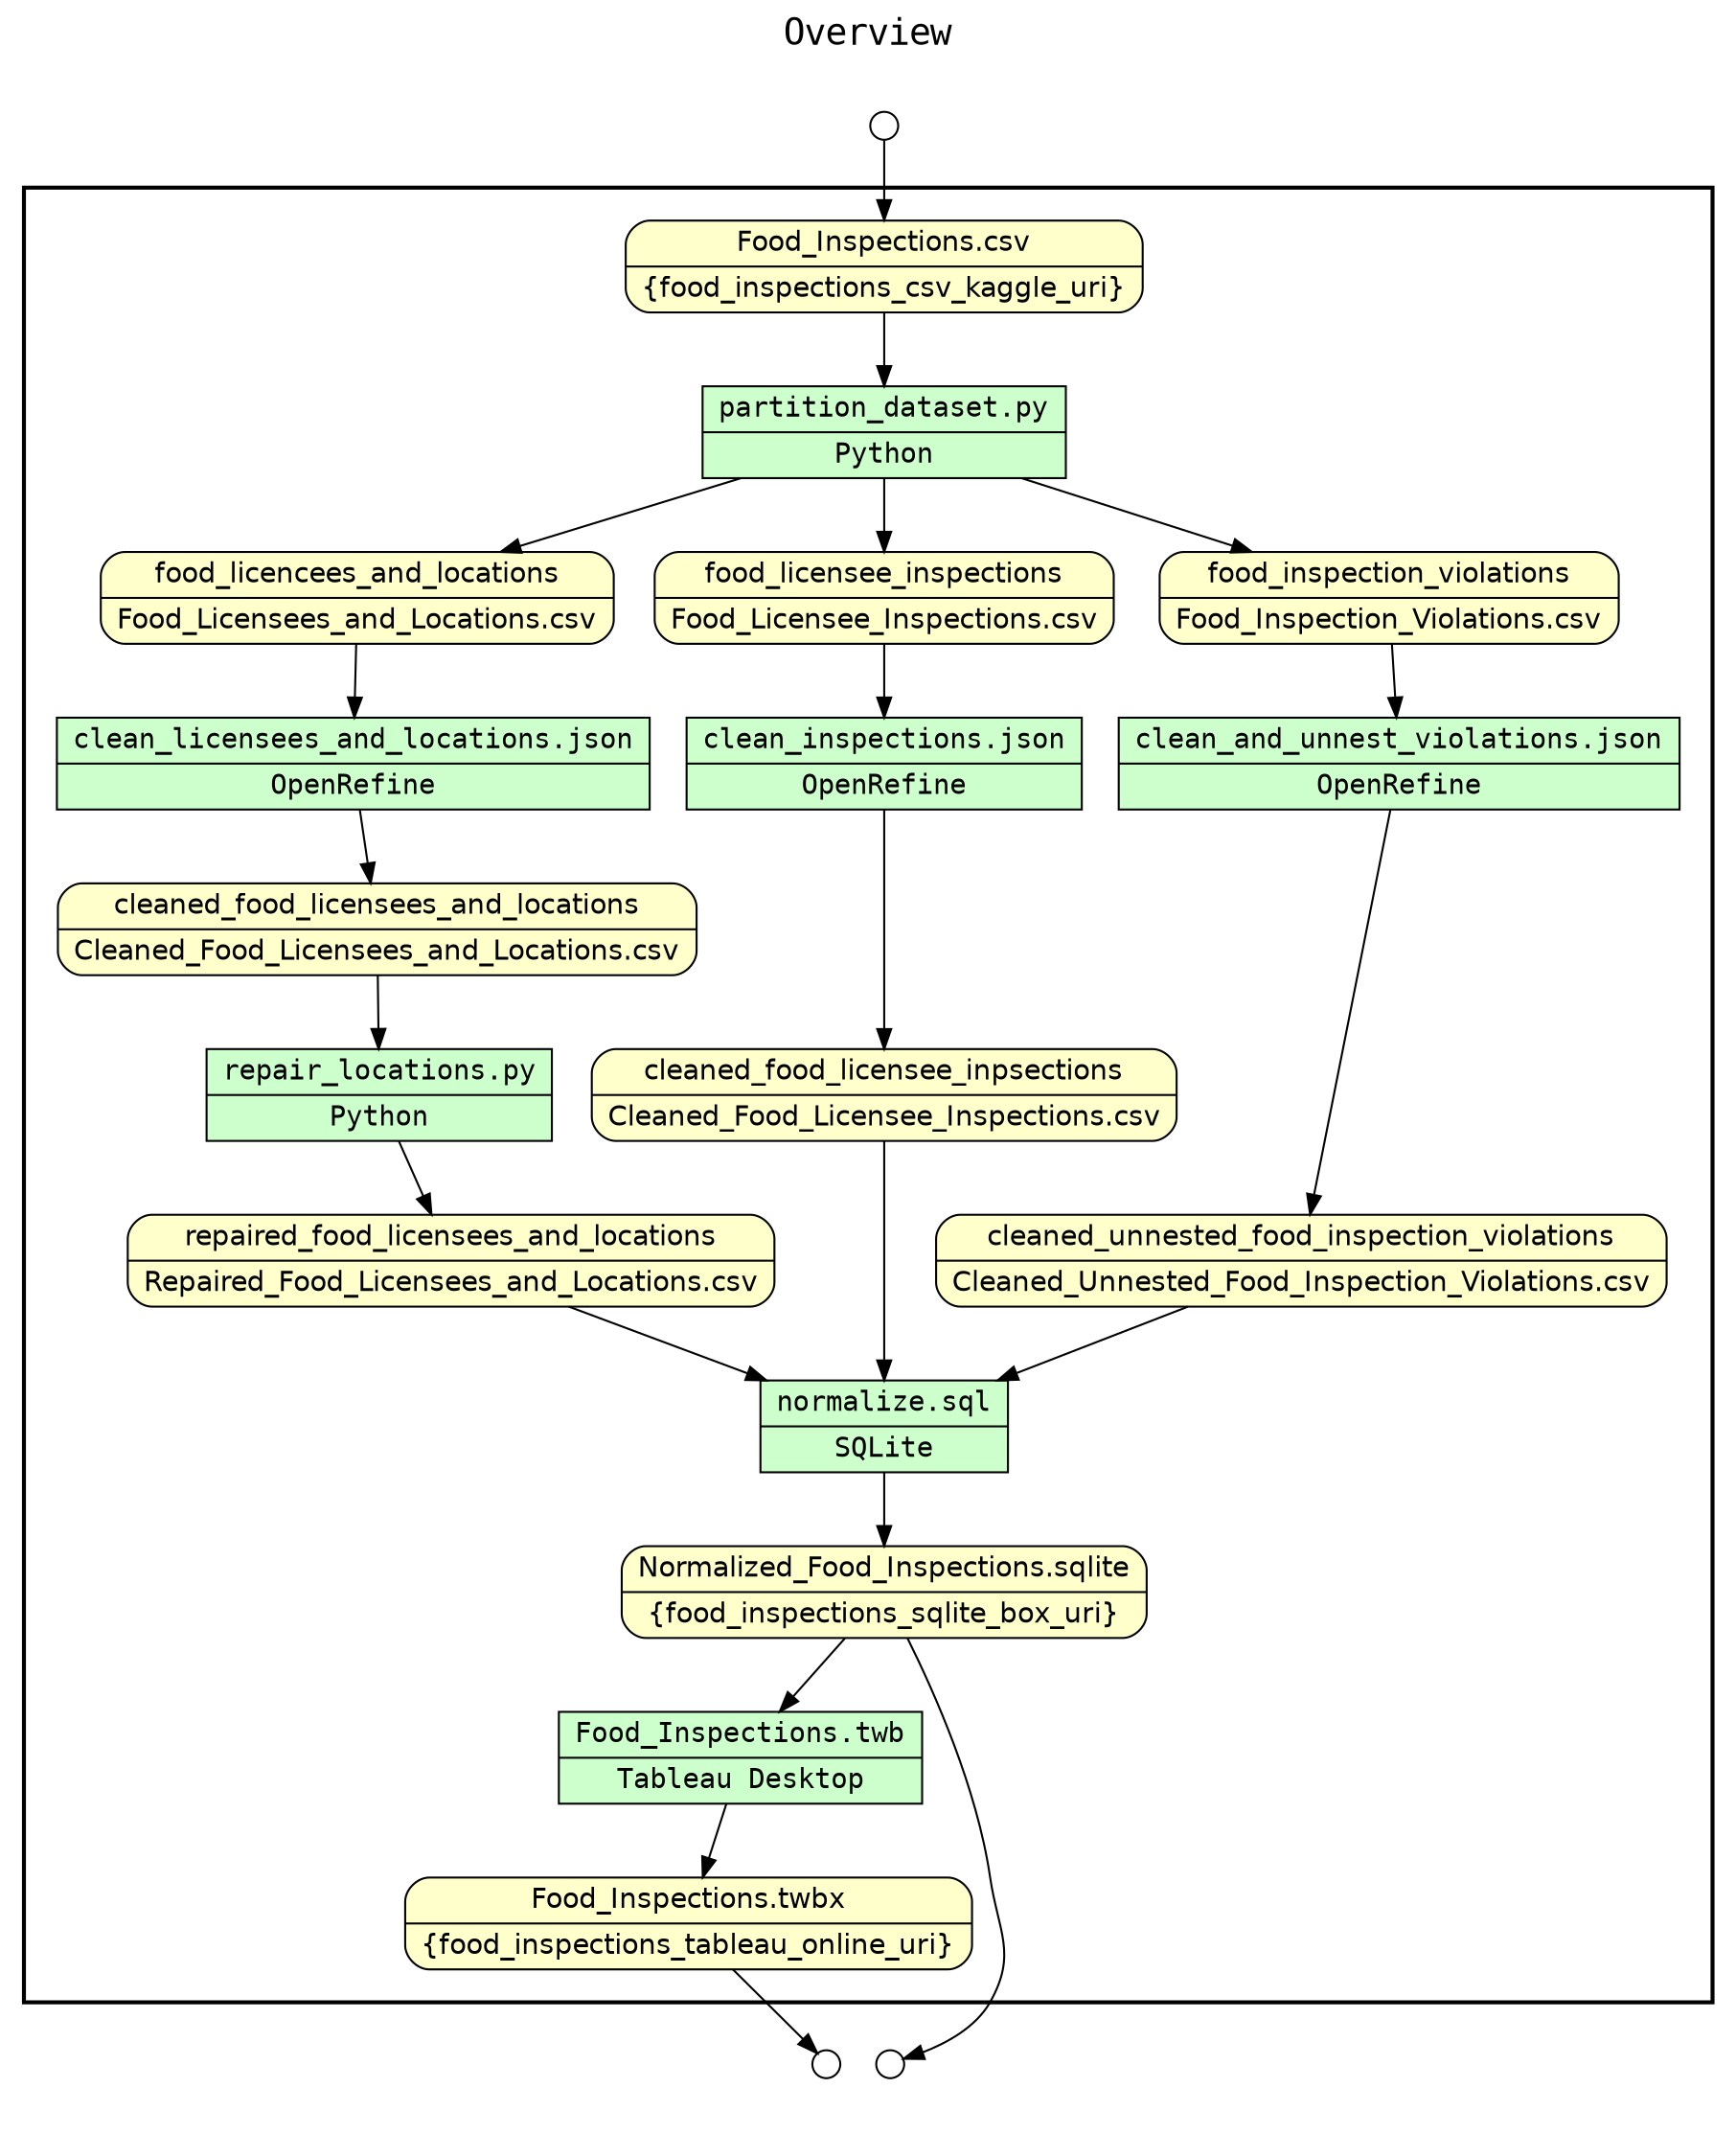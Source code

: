 digraph Workflow {
rankdir=TB
fontname=Courier; fontsize=18; labelloc=t
label=Overview
subgraph cluster_workflow_box_outer { label=""; color=black; penwidth=2
subgraph cluster_workflow_box_inner { label=""; color=white
node[shape=box style=filled fillcolor="#CCFFCC" peripheries=1 fontname=Courier]
"partition_dataset.py" [shape=record rankdir=LR label="{<f0> partition_dataset.py |<f1> Python}"];
"clean_licensees_and_locations.json" [shape=record rankdir=LR label="{<f0> clean_licensees_and_locations.json |<f1> OpenRefine}"];
"clean_inspections.json" [shape=record rankdir=LR label="{<f0> clean_inspections.json |<f1> OpenRefine}"];
"clean_and_unnest_violations.json" [shape=record rankdir=LR label="{<f0> clean_and_unnest_violations.json |<f1> OpenRefine}"];
"repair_locations.py" [shape=record rankdir=LR label="{<f0> repair_locations.py |<f1> Python}"];
"normalize.sql" [shape=record rankdir=LR label="{<f0> normalize.sql |<f1> SQLite}"];
"Food_Inspections.twb" [shape=record rankdir=LR label="{<f0> Food_Inspections.twb |<f1> Tableau Desktop}"];
node[shape=box style="rounded,filled" fillcolor="#FFFFCC" peripheries=1 fontname=Helvetica]
"Food_Inspections.csv" [shape=record rankdir=LR label="{<f0> Food_Inspections.csv |<f1> \{food_inspections_csv_kaggle_uri\}}"];
food_licencees_and_locations [shape=record rankdir=LR label="{<f0> food_licencees_and_locations |<f1> Food_Licensees_and_Locations.csv}"];
food_licensee_inspections [shape=record rankdir=LR label="{<f0> food_licensee_inspections |<f1> Food_Licensee_Inspections.csv}"];
food_inspection_violations [shape=record rankdir=LR label="{<f0> food_inspection_violations |<f1> Food_Inspection_Violations.csv}"];
cleaned_food_licensees_and_locations [shape=record rankdir=LR label="{<f0> cleaned_food_licensees_and_locations |<f1> Cleaned_Food_Licensees_and_Locations.csv}"];
repaired_food_licensees_and_locations [shape=record rankdir=LR label="{<f0> repaired_food_licensees_and_locations |<f1> Repaired_Food_Licensees_and_Locations.csv}"];
cleaned_food_licensee_inpsections [shape=record rankdir=LR label="{<f0> cleaned_food_licensee_inpsections |<f1> Cleaned_Food_Licensee_Inspections.csv}"];
cleaned_unnested_food_inspection_violations [shape=record rankdir=LR label="{<f0> cleaned_unnested_food_inspection_violations |<f1> Cleaned_Unnested_Food_Inspection_Violations.csv}"];
"Normalized_Food_Inspections.sqlite" [shape=record rankdir=LR label="{<f0> Normalized_Food_Inspections.sqlite |<f1> \{food_inspections_sqlite_box_uri\}}"];
"Food_Inspections.twbx" [shape=record rankdir=LR label="{<f0> Food_Inspections.twbx |<f1> \{food_inspections_tableau_online_uri\}}"];
node[shape=box style="rounded,filled" fillcolor="#FCFCFC" peripheries=1 fontname=Helvetica]
"partition_dataset.py" -> food_licencees_and_locations
"partition_dataset.py" -> food_licensee_inspections
"partition_dataset.py" -> food_inspection_violations
"Food_Inspections.csv" -> "partition_dataset.py"
"clean_licensees_and_locations.json" -> cleaned_food_licensees_and_locations
food_licencees_and_locations -> "clean_licensees_and_locations.json"
"clean_inspections.json" -> cleaned_food_licensee_inpsections
food_licensee_inspections -> "clean_inspections.json"
"clean_and_unnest_violations.json" -> cleaned_unnested_food_inspection_violations
food_inspection_violations -> "clean_and_unnest_violations.json"
"repair_locations.py" -> repaired_food_licensees_and_locations
cleaned_food_licensees_and_locations -> "repair_locations.py"
"normalize.sql" -> "Normalized_Food_Inspections.sqlite"
repaired_food_licensees_and_locations -> "normalize.sql"
cleaned_food_licensee_inpsections -> "normalize.sql"
cleaned_unnested_food_inspection_violations -> "normalize.sql"
"Food_Inspections.twb" -> "Food_Inspections.twbx"
"Normalized_Food_Inspections.sqlite" -> "Food_Inspections.twb"
}}
subgraph cluster_input_ports_group_outer { label=""; color=white
subgraph cluster_input_ports_group_inner { label=""; color=white
node[shape=circle style="rounded,filled" fillcolor="#FFFFFF" peripheries=1 fontname=Helvetica width=0.2]
"Food_Inspections.csv_input_port" [label=""]
}}
subgraph cluster_output_ports_group_outer { label=""; color=white
subgraph cluster_output_ports_group_inner { label=""; color=white
node[shape=circle style="rounded,filled" fillcolor="#FFFFFF" peripheries=1 fontname=Helvetica width=0.2]
"Normalized_Food_Inspections.sqlite_output_port" [label=""]
"Food_Inspections.twbx_output_port" [label=""]
}}
"Food_Inspections.csv_input_port" -> "Food_Inspections.csv"
"Normalized_Food_Inspections.sqlite" -> "Normalized_Food_Inspections.sqlite_output_port"
"Food_Inspections.twbx" -> "Food_Inspections.twbx_output_port"
}
